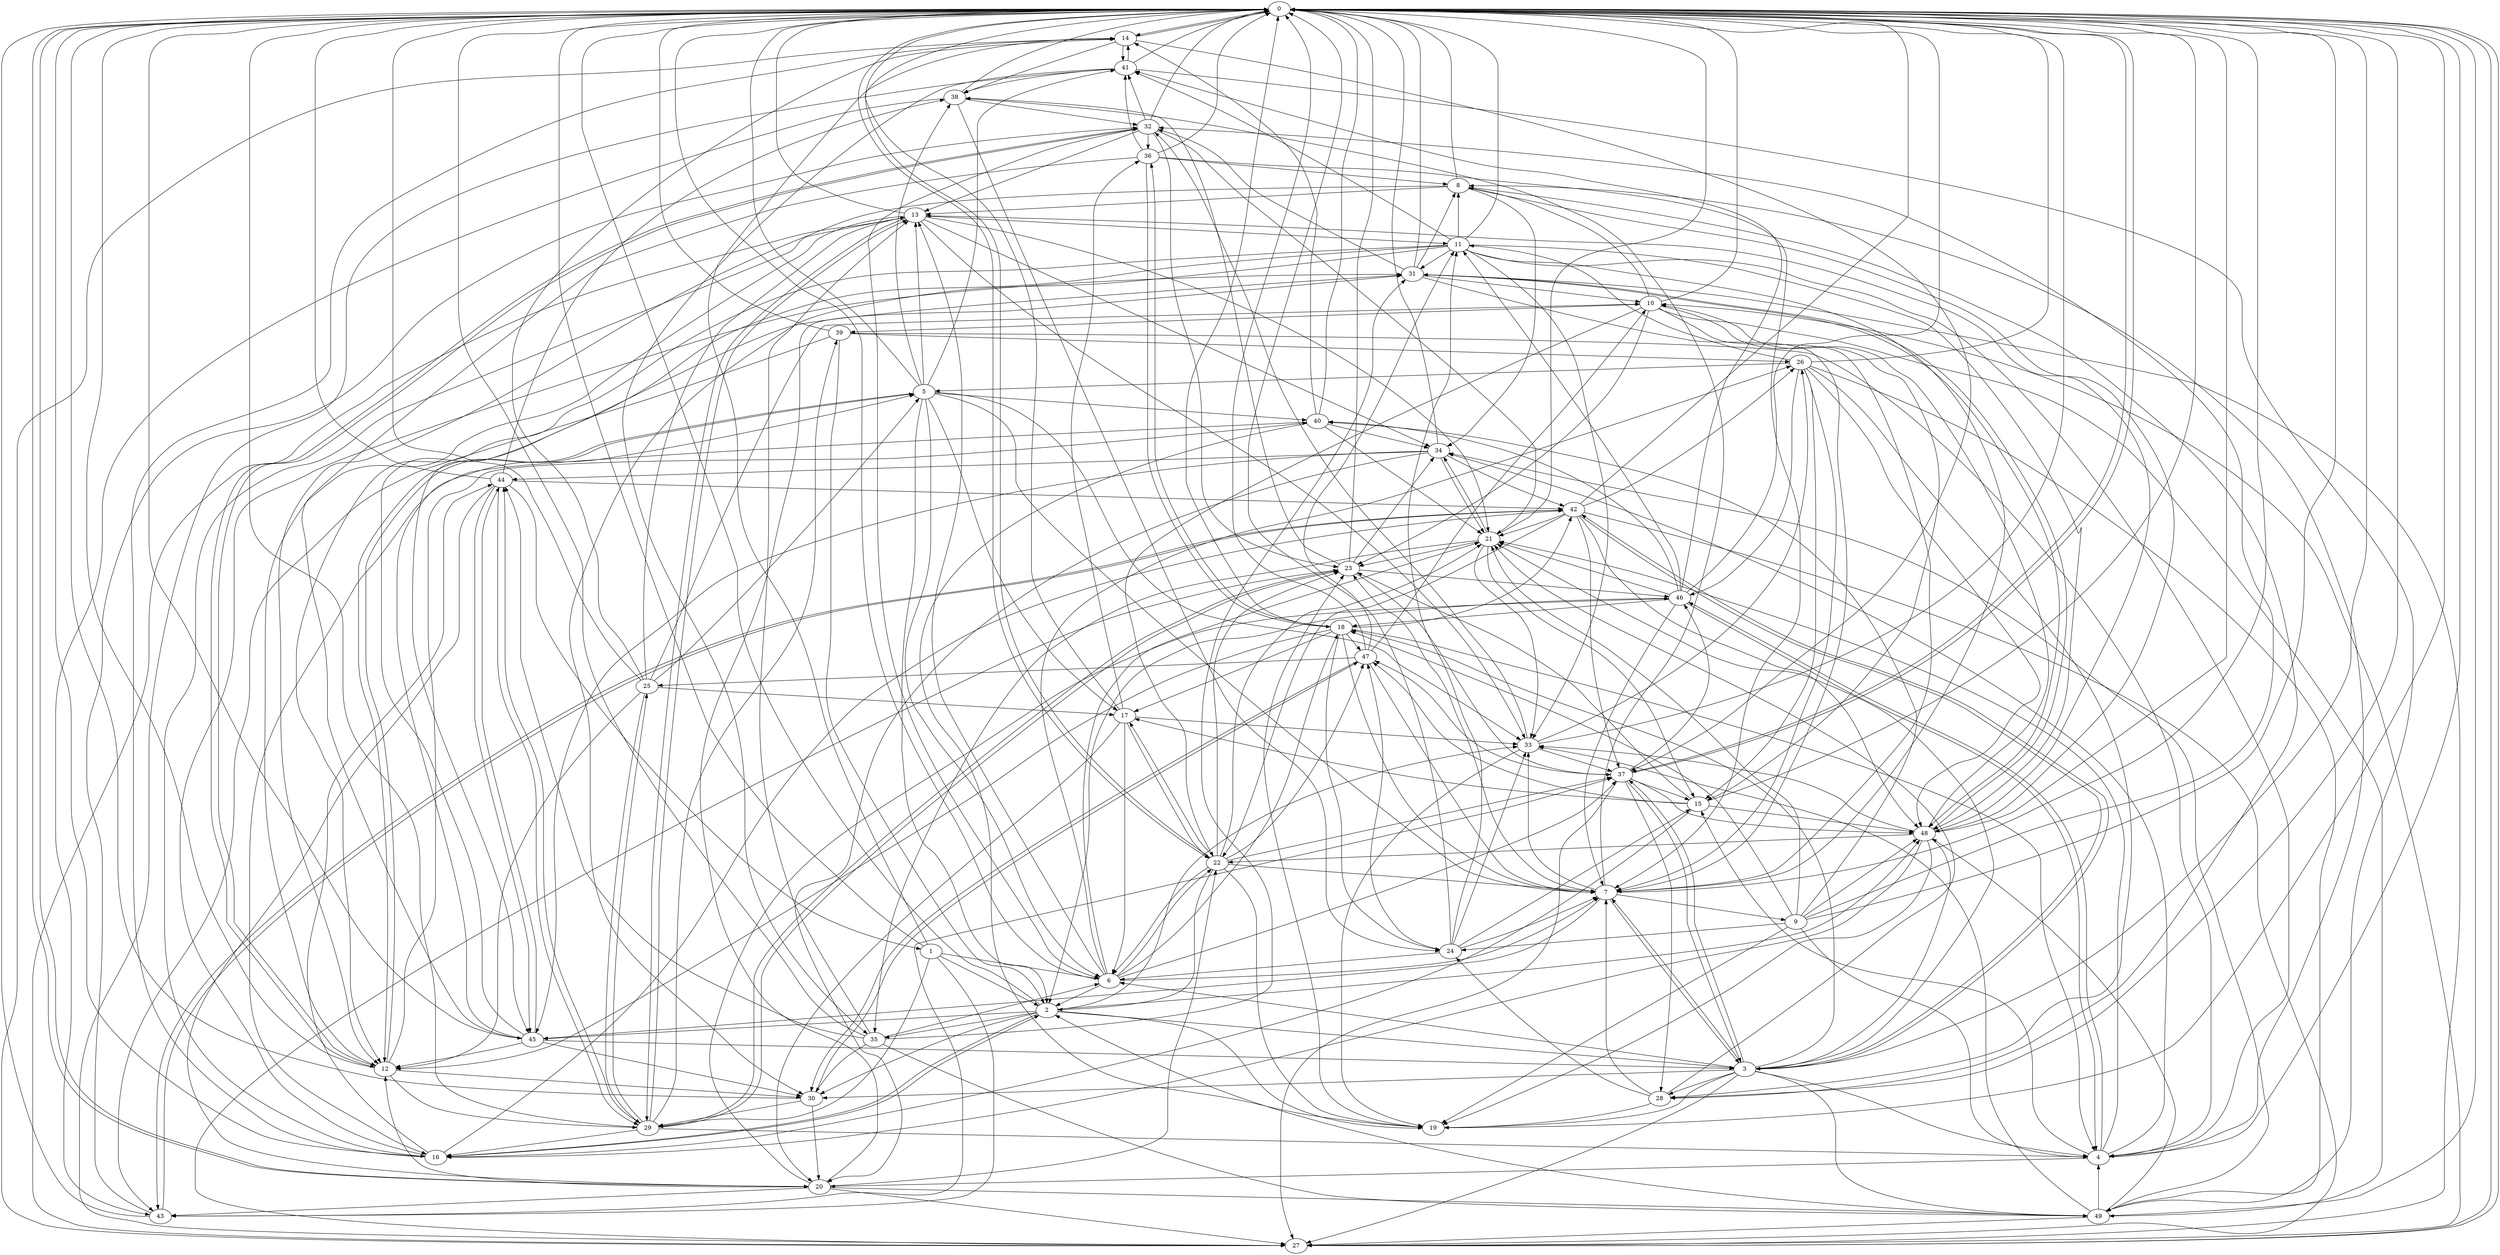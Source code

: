 strict digraph "" {
	0	 [component_delay=3];
	14	 [component_delay=3];
	0 -> 14	 [wire_delay=1];
	20	 [component_delay=3];
	0 -> 20	 [wire_delay=1];
	22	 [component_delay=3];
	0 -> 22	 [wire_delay=1];
	27	 [component_delay=3];
	0 -> 27	 [wire_delay=1];
	37	 [component_delay=3];
	0 -> 37	 [wire_delay=1];
	1	 [component_delay=3];
	1 -> 0	 [wire_delay=1];
	2	 [component_delay=3];
	1 -> 2	 [wire_delay=1];
	6	 [component_delay=3];
	1 -> 6	 [wire_delay=1];
	1 -> 14	 [wire_delay=1];
	29	 [component_delay=3];
	1 -> 29	 [wire_delay=1];
	43	 [component_delay=3];
	1 -> 43	 [wire_delay=1];
	2 -> 0	 [wire_delay=1];
	3	 [component_delay=3];
	2 -> 3	 [wire_delay=1];
	16	 [component_delay=3];
	2 -> 16	 [wire_delay=1];
	19	 [component_delay=3];
	2 -> 19	 [wire_delay=1];
	30	 [component_delay=3];
	2 -> 30	 [wire_delay=1];
	33	 [component_delay=3];
	2 -> 33	 [wire_delay=1];
	35	 [component_delay=3];
	2 -> 35	 [wire_delay=1];
	45	 [component_delay=3];
	2 -> 45	 [wire_delay=1];
	48	 [component_delay=3];
	2 -> 48	 [wire_delay=1];
	3 -> 0	 [wire_delay=1];
	4	 [component_delay=3];
	3 -> 4	 [wire_delay=1];
	3 -> 6	 [wire_delay=1];
	7	 [component_delay=3];
	3 -> 7	 [wire_delay=1];
	18	 [component_delay=3];
	3 -> 18	 [wire_delay=1];
	3 -> 19	 [wire_delay=1];
	21	 [component_delay=3];
	3 -> 21	 [wire_delay=1];
	3 -> 27	 [wire_delay=1];
	28	 [component_delay=3];
	3 -> 28	 [wire_delay=1];
	3 -> 30	 [wire_delay=1];
	3 -> 37	 [wire_delay=1];
	42	 [component_delay=3];
	3 -> 42	 [wire_delay=1];
	49	 [component_delay=3];
	3 -> 49	 [wire_delay=1];
	4 -> 0	 [wire_delay=1];
	8	 [component_delay=3];
	4 -> 8	 [wire_delay=1];
	15	 [component_delay=3];
	4 -> 15	 [wire_delay=1];
	4 -> 20	 [wire_delay=1];
	4 -> 21	 [wire_delay=1];
	34	 [component_delay=3];
	4 -> 34	 [wire_delay=1];
	46	 [component_delay=3];
	4 -> 46	 [wire_delay=1];
	5	 [component_delay=3];
	5 -> 0	 [wire_delay=1];
	5 -> 2	 [wire_delay=1];
	5 -> 6	 [wire_delay=1];
	5 -> 7	 [wire_delay=1];
	12	 [component_delay=3];
	5 -> 12	 [wire_delay=1];
	13	 [component_delay=3];
	5 -> 13	 [wire_delay=1];
	17	 [component_delay=3];
	5 -> 17	 [wire_delay=1];
	5 -> 33	 [wire_delay=1];
	38	 [component_delay=3];
	5 -> 38	 [wire_delay=1];
	40	 [component_delay=3];
	5 -> 40	 [wire_delay=1];
	41	 [component_delay=3];
	5 -> 41	 [wire_delay=1];
	6 -> 0	 [wire_delay=1];
	6 -> 2	 [wire_delay=1];
	6 -> 7	 [wire_delay=1];
	6 -> 13	 [wire_delay=1];
	6 -> 18	 [wire_delay=1];
	6 -> 21	 [wire_delay=1];
	6 -> 22	 [wire_delay=1];
	26	 [component_delay=3];
	6 -> 26	 [wire_delay=1];
	6 -> 37	 [wire_delay=1];
	7 -> 0	 [wire_delay=1];
	7 -> 3	 [wire_delay=1];
	9	 [component_delay=3];
	7 -> 9	 [wire_delay=1];
	23	 [component_delay=3];
	7 -> 23	 [wire_delay=1];
	7 -> 33	 [wire_delay=1];
	7 -> 38	 [wire_delay=1];
	7 -> 45	 [wire_delay=1];
	8 -> 0	 [wire_delay=1];
	8 -> 12	 [wire_delay=1];
	8 -> 13	 [wire_delay=1];
	8 -> 28	 [wire_delay=1];
	8 -> 34	 [wire_delay=1];
	8 -> 48	 [wire_delay=1];
	9 -> 0	 [wire_delay=1];
	9 -> 4	 [wire_delay=1];
	9 -> 18	 [wire_delay=1];
	9 -> 19	 [wire_delay=1];
	9 -> 21	 [wire_delay=1];
	24	 [component_delay=3];
	9 -> 24	 [wire_delay=1];
	32	 [component_delay=3];
	9 -> 32	 [wire_delay=1];
	9 -> 40	 [wire_delay=1];
	9 -> 48	 [wire_delay=1];
	10	 [component_delay=3];
	10 -> 0	 [wire_delay=1];
	10 -> 7	 [wire_delay=1];
	10 -> 8	 [wire_delay=1];
	10 -> 15	 [wire_delay=1];
	10 -> 22	 [wire_delay=1];
	10 -> 23	 [wire_delay=1];
	39	 [component_delay=3];
	10 -> 39	 [wire_delay=1];
	10 -> 49	 [wire_delay=1];
	11	 [component_delay=3];
	11 -> 0	 [wire_delay=1];
	11 -> 4	 [wire_delay=1];
	11 -> 7	 [wire_delay=1];
	11 -> 8	 [wire_delay=1];
	11 -> 12	 [wire_delay=1];
	11 -> 30	 [wire_delay=1];
	31	 [component_delay=3];
	11 -> 31	 [wire_delay=1];
	11 -> 33	 [wire_delay=1];
	11 -> 41	 [wire_delay=1];
	11 -> 45	 [wire_delay=1];
	11 -> 48	 [wire_delay=1];
	12 -> 0	 [wire_delay=1];
	12 -> 5	 [wire_delay=1];
	12 -> 29	 [wire_delay=1];
	12 -> 30	 [wire_delay=1];
	12 -> 32	 [wire_delay=1];
	12 -> 40	 [wire_delay=1];
	13 -> 0	 [wire_delay=1];
	13 -> 11	 [wire_delay=1];
	13 -> 12	 [wire_delay=1];
	13 -> 16	 [wire_delay=1];
	13 -> 21	 [wire_delay=1];
	13 -> 27	 [wire_delay=1];
	13 -> 29	 [wire_delay=1];
	13 -> 33	 [wire_delay=1];
	13 -> 34	 [wire_delay=1];
	14 -> 0	 [wire_delay=1];
	14 -> 27	 [wire_delay=1];
	14 -> 37	 [wire_delay=1];
	14 -> 38	 [wire_delay=1];
	14 -> 41	 [wire_delay=1];
	15 -> 0	 [wire_delay=1];
	15 -> 16	 [wire_delay=1];
	15 -> 17	 [wire_delay=1];
	15 -> 23	 [wire_delay=1];
	47	 [component_delay=3];
	15 -> 47	 [wire_delay=1];
	15 -> 48	 [wire_delay=1];
	16 -> 0	 [wire_delay=1];
	16 -> 2	 [wire_delay=1];
	16 -> 14	 [wire_delay=1];
	16 -> 31	 [wire_delay=1];
	16 -> 42	 [wire_delay=1];
	44	 [component_delay=3];
	16 -> 44	 [wire_delay=1];
	17 -> 0	 [wire_delay=1];
	17 -> 6	 [wire_delay=1];
	17 -> 20	 [wire_delay=1];
	17 -> 22	 [wire_delay=1];
	17 -> 33	 [wire_delay=1];
	36	 [component_delay=3];
	17 -> 36	 [wire_delay=1];
	18 -> 0	 [wire_delay=1];
	18 -> 4	 [wire_delay=1];
	18 -> 7	 [wire_delay=1];
	18 -> 12	 [wire_delay=1];
	18 -> 17	 [wire_delay=1];
	18 -> 24	 [wire_delay=1];
	18 -> 36	 [wire_delay=1];
	18 -> 42	 [wire_delay=1];
	18 -> 47	 [wire_delay=1];
	19 -> 0	 [wire_delay=1];
	19 -> 23	 [wire_delay=1];
	20 -> 0	 [wire_delay=1];
	20 -> 12	 [wire_delay=1];
	20 -> 22	 [wire_delay=1];
	20 -> 27	 [wire_delay=1];
	20 -> 31	 [wire_delay=1];
	20 -> 43	 [wire_delay=1];
	20 -> 46	 [wire_delay=1];
	20 -> 49	 [wire_delay=1];
	21 -> 0	 [wire_delay=1];
	21 -> 15	 [wire_delay=1];
	21 -> 23	 [wire_delay=1];
	21 -> 33	 [wire_delay=1];
	21 -> 34	 [wire_delay=1];
	21 -> 35	 [wire_delay=1];
	22 -> 0	 [wire_delay=1];
	22 -> 2	 [wire_delay=1];
	22 -> 6	 [wire_delay=1];
	22 -> 7	 [wire_delay=1];
	22 -> 17	 [wire_delay=1];
	22 -> 19	 [wire_delay=1];
	22 -> 21	 [wire_delay=1];
	22 -> 23	 [wire_delay=1];
	22 -> 37	 [wire_delay=1];
	22 -> 47	 [wire_delay=1];
	23 -> 0	 [wire_delay=1];
	23 -> 29	 [wire_delay=1];
	23 -> 34	 [wire_delay=1];
	23 -> 37	 [wire_delay=1];
	23 -> 38	 [wire_delay=1];
	23 -> 46	 [wire_delay=1];
	24 -> 0	 [wire_delay=1];
	24 -> 6	 [wire_delay=1];
	24 -> 7	 [wire_delay=1];
	24 -> 11	 [wire_delay=1];
	24 -> 15	 [wire_delay=1];
	24 -> 33	 [wire_delay=1];
	24 -> 47	 [wire_delay=1];
	25	 [component_delay=3];
	25 -> 0	 [wire_delay=1];
	25 -> 5	 [wire_delay=1];
	25 -> 10	 [wire_delay=1];
	25 -> 12	 [wire_delay=1];
	25 -> 13	 [wire_delay=1];
	25 -> 14	 [wire_delay=1];
	25 -> 17	 [wire_delay=1];
	25 -> 29	 [wire_delay=1];
	26 -> 0	 [wire_delay=1];
	26 -> 5	 [wire_delay=1];
	26 -> 7	 [wire_delay=1];
	26 -> 11	 [wire_delay=1];
	26 -> 15	 [wire_delay=1];
	26 -> 28	 [wire_delay=1];
	26 -> 46	 [wire_delay=1];
	26 -> 48	 [wire_delay=1];
	26 -> 49	 [wire_delay=1];
	27 -> 0	 [wire_delay=1];
	27 -> 10	 [wire_delay=1];
	27 -> 23	 [wire_delay=1];
	28 -> 0	 [wire_delay=1];
	28 -> 7	 [wire_delay=1];
	28 -> 19	 [wire_delay=1];
	28 -> 21	 [wire_delay=1];
	28 -> 24	 [wire_delay=1];
	29 -> 0	 [wire_delay=1];
	29 -> 4	 [wire_delay=1];
	29 -> 13	 [wire_delay=1];
	29 -> 16	 [wire_delay=1];
	29 -> 23	 [wire_delay=1];
	29 -> 25	 [wire_delay=1];
	29 -> 39	 [wire_delay=1];
	29 -> 44	 [wire_delay=1];
	30 -> 0	 [wire_delay=1];
	30 -> 20	 [wire_delay=1];
	30 -> 29	 [wire_delay=1];
	30 -> 47	 [wire_delay=1];
	31 -> 0	 [wire_delay=1];
	31 -> 7	 [wire_delay=1];
	31 -> 8	 [wire_delay=1];
	31 -> 10	 [wire_delay=1];
	31 -> 27	 [wire_delay=1];
	31 -> 32	 [wire_delay=1];
	31 -> 48	 [wire_delay=1];
	32 -> 0	 [wire_delay=1];
	32 -> 6	 [wire_delay=1];
	32 -> 12	 [wire_delay=1];
	32 -> 13	 [wire_delay=1];
	32 -> 21	 [wire_delay=1];
	32 -> 23	 [wire_delay=1];
	32 -> 36	 [wire_delay=1];
	32 -> 41	 [wire_delay=1];
	33 -> 0	 [wire_delay=1];
	33 -> 19	 [wire_delay=1];
	33 -> 26	 [wire_delay=1];
	33 -> 32	 [wire_delay=1];
	33 -> 37	 [wire_delay=1];
	34 -> 0	 [wire_delay=1];
	34 -> 20	 [wire_delay=1];
	34 -> 21	 [wire_delay=1];
	34 -> 42	 [wire_delay=1];
	34 -> 44	 [wire_delay=1];
	34 -> 45	 [wire_delay=1];
	35 -> 0	 [wire_delay=1];
	35 -> 6	 [wire_delay=1];
	35 -> 13	 [wire_delay=1];
	35 -> 30	 [wire_delay=1];
	35 -> 31	 [wire_delay=1];
	35 -> 44	 [wire_delay=1];
	35 -> 49	 [wire_delay=1];
	36 -> 0	 [wire_delay=1];
	36 -> 7	 [wire_delay=1];
	36 -> 8	 [wire_delay=1];
	36 -> 18	 [wire_delay=1];
	36 -> 41	 [wire_delay=1];
	36 -> 45	 [wire_delay=1];
	37 -> 0	 [wire_delay=1];
	37 -> 3	 [wire_delay=1];
	37 -> 15	 [wire_delay=1];
	37 -> 27	 [wire_delay=1];
	37 -> 28	 [wire_delay=1];
	37 -> 46	 [wire_delay=1];
	37 -> 47	 [wire_delay=1];
	37 -> 48	 [wire_delay=1];
	38 -> 0	 [wire_delay=1];
	38 -> 24	 [wire_delay=1];
	38 -> 32	 [wire_delay=1];
	38 -> 43	 [wire_delay=1];
	39 -> 0	 [wire_delay=1];
	39 -> 2	 [wire_delay=1];
	39 -> 4	 [wire_delay=1];
	39 -> 26	 [wire_delay=1];
	39 -> 43	 [wire_delay=1];
	40 -> 0	 [wire_delay=1];
	40 -> 14	 [wire_delay=1];
	40 -> 16	 [wire_delay=1];
	40 -> 19	 [wire_delay=1];
	40 -> 21	 [wire_delay=1];
	40 -> 34	 [wire_delay=1];
	41 -> 0	 [wire_delay=1];
	41 -> 14	 [wire_delay=1];
	41 -> 27	 [wire_delay=1];
	41 -> 35	 [wire_delay=1];
	41 -> 38	 [wire_delay=1];
	41 -> 49	 [wire_delay=1];
	42 -> 0	 [wire_delay=1];
	42 -> 3	 [wire_delay=1];
	42 -> 21	 [wire_delay=1];
	42 -> 22	 [wire_delay=1];
	42 -> 26	 [wire_delay=1];
	42 -> 27	 [wire_delay=1];
	42 -> 37	 [wire_delay=1];
	42 -> 43	 [wire_delay=1];
	42 -> 48	 [wire_delay=1];
	43 -> 0	 [wire_delay=1];
	43 -> 32	 [wire_delay=1];
	43 -> 37	 [wire_delay=1];
	43 -> 42	 [wire_delay=1];
	44 -> 0	 [wire_delay=1];
	44 -> 1	 [wire_delay=1];
	44 -> 20	 [wire_delay=1];
	44 -> 29	 [wire_delay=1];
	44 -> 38	 [wire_delay=1];
	44 -> 42	 [wire_delay=1];
	44 -> 45	 [wire_delay=1];
	45 -> 0	 [wire_delay=1];
	45 -> 3	 [wire_delay=1];
	45 -> 5	 [wire_delay=1];
	45 -> 12	 [wire_delay=1];
	45 -> 30	 [wire_delay=1];
	45 -> 31	 [wire_delay=1];
	45 -> 44	 [wire_delay=1];
	46 -> 0	 [wire_delay=1];
	46 -> 2	 [wire_delay=1];
	46 -> 4	 [wire_delay=1];
	46 -> 7	 [wire_delay=1];
	46 -> 11	 [wire_delay=1];
	46 -> 18	 [wire_delay=1];
	46 -> 21	 [wire_delay=1];
	46 -> 40	 [wire_delay=1];
	46 -> 41	 [wire_delay=1];
	47 -> 0	 [wire_delay=1];
	47 -> 7	 [wire_delay=1];
	47 -> 10	 [wire_delay=1];
	47 -> 11	 [wire_delay=1];
	47 -> 25	 [wire_delay=1];
	47 -> 30	 [wire_delay=1];
	48 -> 0	 [wire_delay=1];
	48 -> 3	 [wire_delay=1];
	48 -> 10	 [wire_delay=1];
	48 -> 13	 [wire_delay=1];
	48 -> 16	 [wire_delay=1];
	48 -> 19	 [wire_delay=1];
	48 -> 22	 [wire_delay=1];
	48 -> 31	 [wire_delay=1];
	48 -> 33	 [wire_delay=1];
	49 -> 0	 [wire_delay=1];
	49 -> 2	 [wire_delay=1];
	49 -> 4	 [wire_delay=1];
	49 -> 27	 [wire_delay=1];
	49 -> 33	 [wire_delay=1];
	49 -> 34	 [wire_delay=1];
	49 -> 48	 [wire_delay=1];
}
